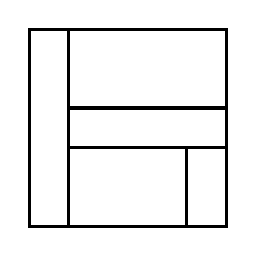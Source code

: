 \begin{tikzpicture}[very thick, scale=.5]
    \draw (0,0) rectangle (1,5);
    \draw (1,3) rectangle (5,5);
    \draw (1,2) rectangle (5,3);
    \draw (1,0) rectangle (4,2);
    \draw (4,0) rectangle (5,2);
\end{tikzpicture}
